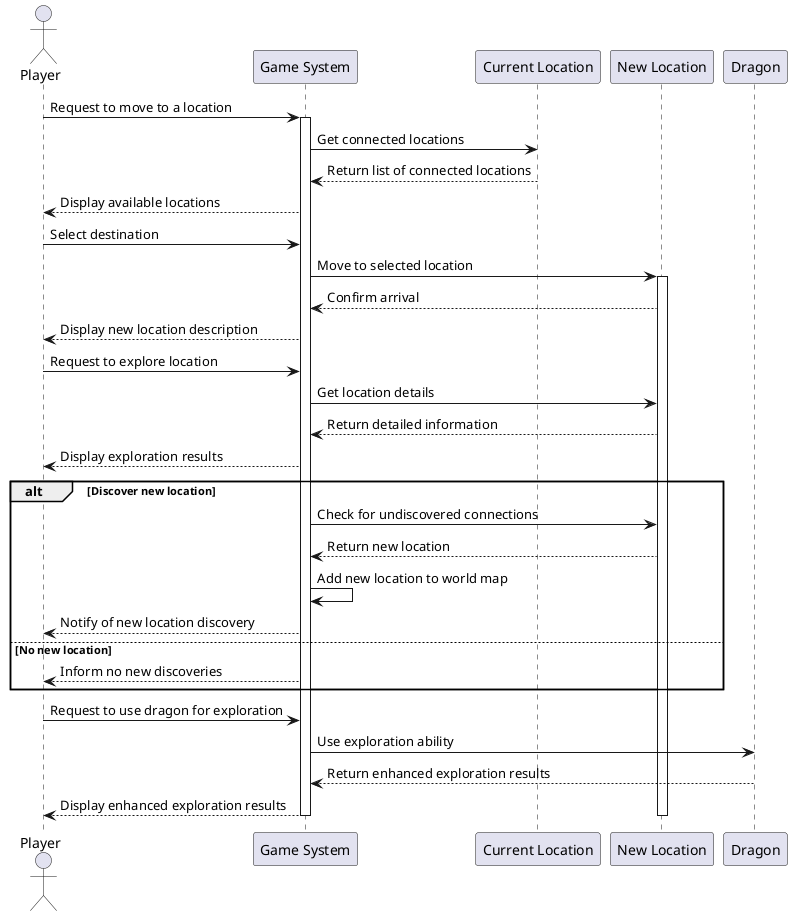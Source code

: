 @startuml
actor Player
participant "Game System" as Game
participant "Current Location" as CurrLoc
participant "New Location" as NewLoc
participant "Dragon" as Dragon

Player -> Game: Request to move to a location
activate Game

Game -> CurrLoc: Get connected locations
CurrLoc --> Game: Return list of connected locations
Game --> Player: Display available locations

Player -> Game: Select destination
Game -> NewLoc: Move to selected location
activate NewLoc
NewLoc --> Game: Confirm arrival
Game --> Player: Display new location description

Player -> Game: Request to explore location
Game -> NewLoc: Get location details
NewLoc --> Game: Return detailed information
Game --> Player: Display exploration results

alt Discover new location
    Game -> NewLoc: Check for undiscovered connections
    NewLoc --> Game: Return new location
    Game -> Game: Add new location to world map
    Game --> Player: Notify of new location discovery
else No new location
    Game --> Player: Inform no new discoveries
end

Player -> Game: Request to use dragon for exploration
Game -> Dragon: Use exploration ability
Dragon --> Game: Return enhanced exploration results
Game --> Player: Display enhanced exploration results

deactivate NewLoc
deactivate Game
@enduml
